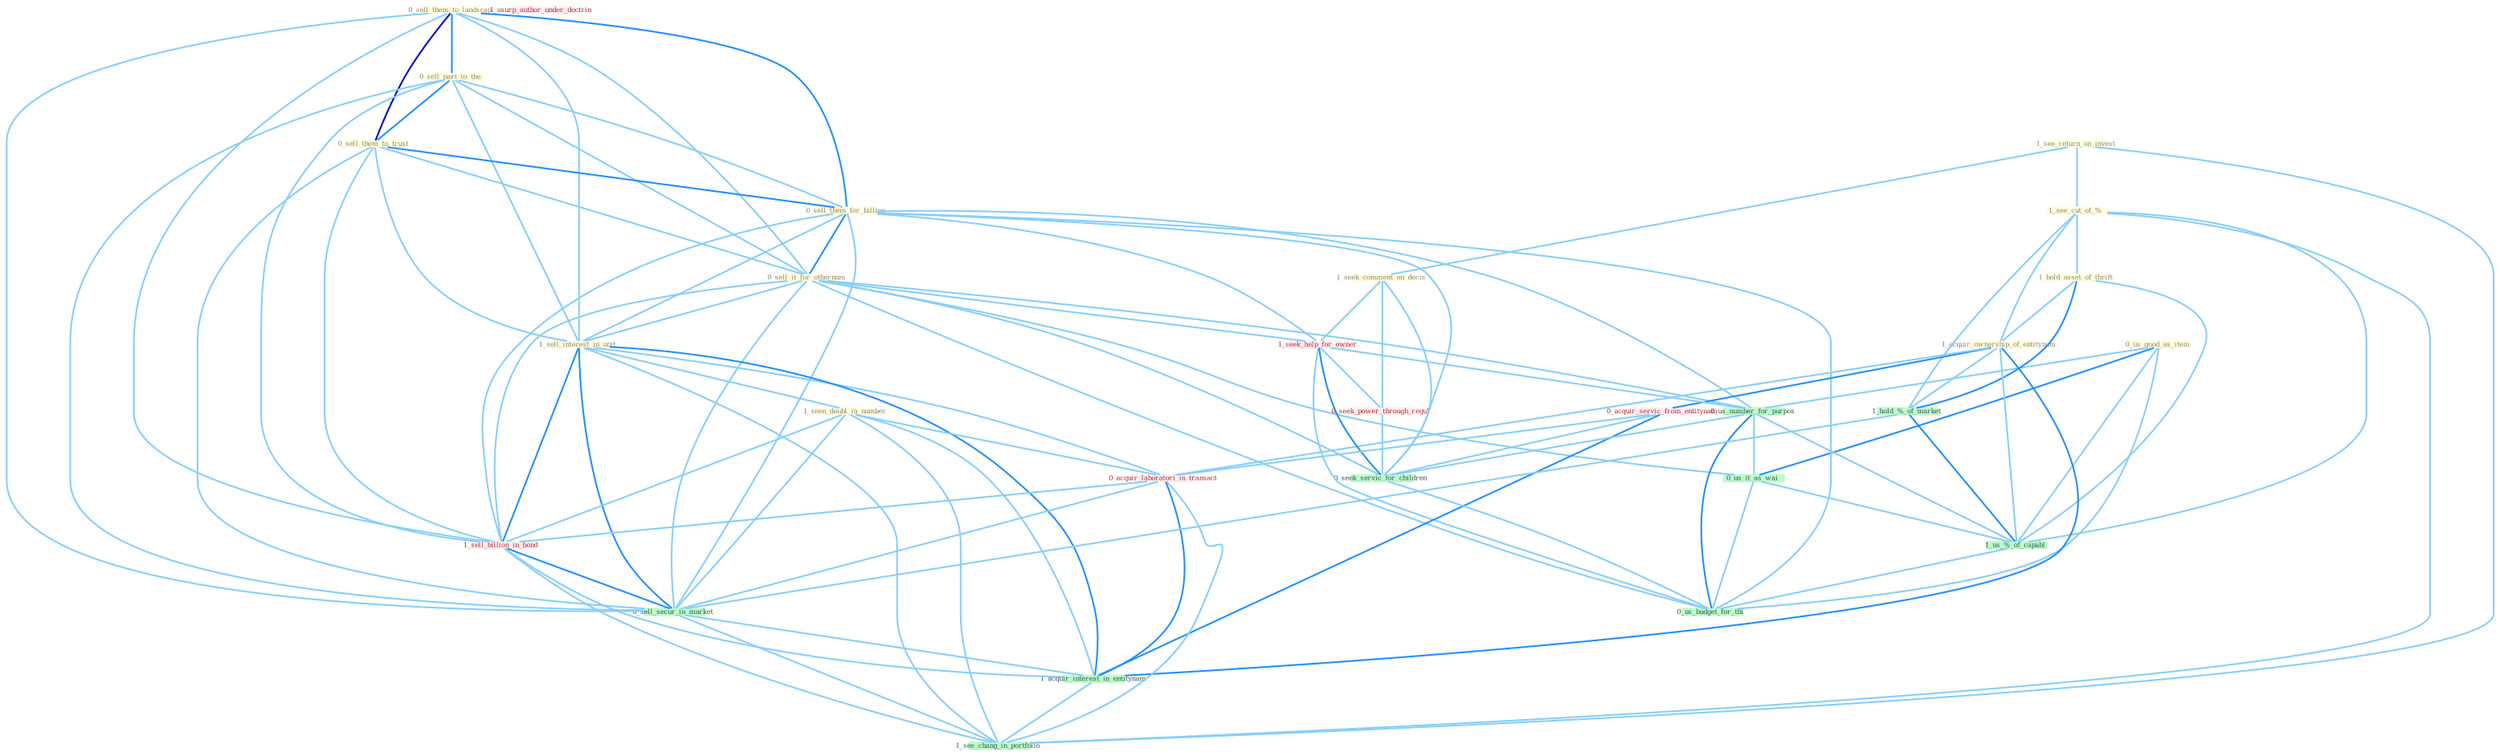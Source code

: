 Graph G{ 
    node
    [shape=polygon,style=filled,width=.5,height=.06,color="#BDFCC9",fixedsize=true,fontsize=4,
    fontcolor="#2f4f4f"];
    {node
    [color="#ffffe0", fontcolor="#8b7d6b"] "0_us_good_as_item " "0_sell_them_to_landscap " "0_sell_part_to_the " "0_sell_them_to_trust " "0_sell_them_for_billion " "0_sell_it_for_othernum " "1_see_return_on_invest " "1_sell_interest_in_unit " "1_seek_comment_on_decis " "1_see_cut_of_% " "1_hold_asset_of_thrift " "1_seen_doubl_in_number " "1_acquir_ownership_of_entitynam "}
{node [color="#fff0f5", fontcolor="#b22222"] "1_seek_help_for_owner " "0_acquir_servic_from_entitynam " "0_seek_power_through_regul " "0_acquir_laboratori_in_transact " "1_sell_billion_in_bond " "1_usurp_author_under_doctrin "}
edge [color="#B0E2FF"];

	"0_us_good_as_item " -- "0_us_number_for_purpos " [w="1", color="#87cefa" ];
	"0_us_good_as_item " -- "0_us_it_as_wai " [w="2", color="#1e90ff" , len=0.8];
	"0_us_good_as_item " -- "1_us_%_of_capabl " [w="1", color="#87cefa" ];
	"0_us_good_as_item " -- "0_us_budget_for_thi " [w="1", color="#87cefa" ];
	"0_sell_them_to_landscap " -- "0_sell_part_to_the " [w="2", color="#1e90ff" , len=0.8];
	"0_sell_them_to_landscap " -- "0_sell_them_to_trust " [w="3", color="#0000cd" , len=0.6];
	"0_sell_them_to_landscap " -- "0_sell_them_for_billion " [w="2", color="#1e90ff" , len=0.8];
	"0_sell_them_to_landscap " -- "0_sell_it_for_othernum " [w="1", color="#87cefa" ];
	"0_sell_them_to_landscap " -- "1_sell_interest_in_unit " [w="1", color="#87cefa" ];
	"0_sell_them_to_landscap " -- "1_sell_billion_in_bond " [w="1", color="#87cefa" ];
	"0_sell_them_to_landscap " -- "0_sell_secur_in_market " [w="1", color="#87cefa" ];
	"0_sell_part_to_the " -- "0_sell_them_to_trust " [w="2", color="#1e90ff" , len=0.8];
	"0_sell_part_to_the " -- "0_sell_them_for_billion " [w="1", color="#87cefa" ];
	"0_sell_part_to_the " -- "0_sell_it_for_othernum " [w="1", color="#87cefa" ];
	"0_sell_part_to_the " -- "1_sell_interest_in_unit " [w="1", color="#87cefa" ];
	"0_sell_part_to_the " -- "1_sell_billion_in_bond " [w="1", color="#87cefa" ];
	"0_sell_part_to_the " -- "0_sell_secur_in_market " [w="1", color="#87cefa" ];
	"0_sell_them_to_trust " -- "0_sell_them_for_billion " [w="2", color="#1e90ff" , len=0.8];
	"0_sell_them_to_trust " -- "0_sell_it_for_othernum " [w="1", color="#87cefa" ];
	"0_sell_them_to_trust " -- "1_sell_interest_in_unit " [w="1", color="#87cefa" ];
	"0_sell_them_to_trust " -- "1_sell_billion_in_bond " [w="1", color="#87cefa" ];
	"0_sell_them_to_trust " -- "0_sell_secur_in_market " [w="1", color="#87cefa" ];
	"0_sell_them_for_billion " -- "0_sell_it_for_othernum " [w="2", color="#1e90ff" , len=0.8];
	"0_sell_them_for_billion " -- "1_sell_interest_in_unit " [w="1", color="#87cefa" ];
	"0_sell_them_for_billion " -- "1_seek_help_for_owner " [w="1", color="#87cefa" ];
	"0_sell_them_for_billion " -- "0_us_number_for_purpos " [w="1", color="#87cefa" ];
	"0_sell_them_for_billion " -- "1_sell_billion_in_bond " [w="1", color="#87cefa" ];
	"0_sell_them_for_billion " -- "0_sell_secur_in_market " [w="1", color="#87cefa" ];
	"0_sell_them_for_billion " -- "0_seek_servic_for_children " [w="1", color="#87cefa" ];
	"0_sell_them_for_billion " -- "0_us_budget_for_thi " [w="1", color="#87cefa" ];
	"0_sell_it_for_othernum " -- "1_sell_interest_in_unit " [w="1", color="#87cefa" ];
	"0_sell_it_for_othernum " -- "1_seek_help_for_owner " [w="1", color="#87cefa" ];
	"0_sell_it_for_othernum " -- "0_us_number_for_purpos " [w="1", color="#87cefa" ];
	"0_sell_it_for_othernum " -- "1_sell_billion_in_bond " [w="1", color="#87cefa" ];
	"0_sell_it_for_othernum " -- "0_us_it_as_wai " [w="1", color="#87cefa" ];
	"0_sell_it_for_othernum " -- "0_sell_secur_in_market " [w="1", color="#87cefa" ];
	"0_sell_it_for_othernum " -- "0_seek_servic_for_children " [w="1", color="#87cefa" ];
	"0_sell_it_for_othernum " -- "0_us_budget_for_thi " [w="1", color="#87cefa" ];
	"1_see_return_on_invest " -- "1_seek_comment_on_decis " [w="1", color="#87cefa" ];
	"1_see_return_on_invest " -- "1_see_cut_of_% " [w="1", color="#87cefa" ];
	"1_see_return_on_invest " -- "1_see_chang_in_portfolio " [w="1", color="#87cefa" ];
	"1_sell_interest_in_unit " -- "1_seen_doubl_in_number " [w="1", color="#87cefa" ];
	"1_sell_interest_in_unit " -- "0_acquir_laboratori_in_transact " [w="1", color="#87cefa" ];
	"1_sell_interest_in_unit " -- "1_sell_billion_in_bond " [w="2", color="#1e90ff" , len=0.8];
	"1_sell_interest_in_unit " -- "0_sell_secur_in_market " [w="2", color="#1e90ff" , len=0.8];
	"1_sell_interest_in_unit " -- "1_acquir_interest_in_entitynam " [w="2", color="#1e90ff" , len=0.8];
	"1_sell_interest_in_unit " -- "1_see_chang_in_portfolio " [w="1", color="#87cefa" ];
	"1_seek_comment_on_decis " -- "1_seek_help_for_owner " [w="1", color="#87cefa" ];
	"1_seek_comment_on_decis " -- "0_seek_power_through_regul " [w="1", color="#87cefa" ];
	"1_seek_comment_on_decis " -- "0_seek_servic_for_children " [w="1", color="#87cefa" ];
	"1_see_cut_of_% " -- "1_hold_asset_of_thrift " [w="1", color="#87cefa" ];
	"1_see_cut_of_% " -- "1_acquir_ownership_of_entitynam " [w="1", color="#87cefa" ];
	"1_see_cut_of_% " -- "1_hold_%_of_market " [w="1", color="#87cefa" ];
	"1_see_cut_of_% " -- "1_us_%_of_capabl " [w="1", color="#87cefa" ];
	"1_see_cut_of_% " -- "1_see_chang_in_portfolio " [w="1", color="#87cefa" ];
	"1_hold_asset_of_thrift " -- "1_acquir_ownership_of_entitynam " [w="1", color="#87cefa" ];
	"1_hold_asset_of_thrift " -- "1_hold_%_of_market " [w="2", color="#1e90ff" , len=0.8];
	"1_hold_asset_of_thrift " -- "1_us_%_of_capabl " [w="1", color="#87cefa" ];
	"1_seen_doubl_in_number " -- "0_acquir_laboratori_in_transact " [w="1", color="#87cefa" ];
	"1_seen_doubl_in_number " -- "1_sell_billion_in_bond " [w="1", color="#87cefa" ];
	"1_seen_doubl_in_number " -- "0_sell_secur_in_market " [w="1", color="#87cefa" ];
	"1_seen_doubl_in_number " -- "1_acquir_interest_in_entitynam " [w="1", color="#87cefa" ];
	"1_seen_doubl_in_number " -- "1_see_chang_in_portfolio " [w="1", color="#87cefa" ];
	"1_acquir_ownership_of_entitynam " -- "0_acquir_servic_from_entitynam " [w="2", color="#1e90ff" , len=0.8];
	"1_acquir_ownership_of_entitynam " -- "1_hold_%_of_market " [w="1", color="#87cefa" ];
	"1_acquir_ownership_of_entitynam " -- "0_acquir_laboratori_in_transact " [w="1", color="#87cefa" ];
	"1_acquir_ownership_of_entitynam " -- "1_us_%_of_capabl " [w="1", color="#87cefa" ];
	"1_acquir_ownership_of_entitynam " -- "1_acquir_interest_in_entitynam " [w="2", color="#1e90ff" , len=0.8];
	"1_seek_help_for_owner " -- "0_seek_power_through_regul " [w="1", color="#87cefa" ];
	"1_seek_help_for_owner " -- "0_us_number_for_purpos " [w="1", color="#87cefa" ];
	"1_seek_help_for_owner " -- "0_seek_servic_for_children " [w="2", color="#1e90ff" , len=0.8];
	"1_seek_help_for_owner " -- "0_us_budget_for_thi " [w="1", color="#87cefa" ];
	"0_acquir_servic_from_entitynam " -- "0_acquir_laboratori_in_transact " [w="1", color="#87cefa" ];
	"0_acquir_servic_from_entitynam " -- "1_acquir_interest_in_entitynam " [w="2", color="#1e90ff" , len=0.8];
	"0_acquir_servic_from_entitynam " -- "0_seek_servic_for_children " [w="1", color="#87cefa" ];
	"1_hold_%_of_market " -- "1_us_%_of_capabl " [w="2", color="#1e90ff" , len=0.8];
	"1_hold_%_of_market " -- "0_sell_secur_in_market " [w="1", color="#87cefa" ];
	"0_seek_power_through_regul " -- "0_seek_servic_for_children " [w="1", color="#87cefa" ];
	"0_us_number_for_purpos " -- "0_us_it_as_wai " [w="1", color="#87cefa" ];
	"0_us_number_for_purpos " -- "1_us_%_of_capabl " [w="1", color="#87cefa" ];
	"0_us_number_for_purpos " -- "0_seek_servic_for_children " [w="1", color="#87cefa" ];
	"0_us_number_for_purpos " -- "0_us_budget_for_thi " [w="2", color="#1e90ff" , len=0.8];
	"0_acquir_laboratori_in_transact " -- "1_sell_billion_in_bond " [w="1", color="#87cefa" ];
	"0_acquir_laboratori_in_transact " -- "0_sell_secur_in_market " [w="1", color="#87cefa" ];
	"0_acquir_laboratori_in_transact " -- "1_acquir_interest_in_entitynam " [w="2", color="#1e90ff" , len=0.8];
	"0_acquir_laboratori_in_transact " -- "1_see_chang_in_portfolio " [w="1", color="#87cefa" ];
	"1_sell_billion_in_bond " -- "0_sell_secur_in_market " [w="2", color="#1e90ff" , len=0.8];
	"1_sell_billion_in_bond " -- "1_acquir_interest_in_entitynam " [w="1", color="#87cefa" ];
	"1_sell_billion_in_bond " -- "1_see_chang_in_portfolio " [w="1", color="#87cefa" ];
	"0_us_it_as_wai " -- "1_us_%_of_capabl " [w="1", color="#87cefa" ];
	"0_us_it_as_wai " -- "0_us_budget_for_thi " [w="1", color="#87cefa" ];
	"1_us_%_of_capabl " -- "0_us_budget_for_thi " [w="1", color="#87cefa" ];
	"0_sell_secur_in_market " -- "1_acquir_interest_in_entitynam " [w="1", color="#87cefa" ];
	"0_sell_secur_in_market " -- "1_see_chang_in_portfolio " [w="1", color="#87cefa" ];
	"1_acquir_interest_in_entitynam " -- "1_see_chang_in_portfolio " [w="1", color="#87cefa" ];
	"0_seek_servic_for_children " -- "0_us_budget_for_thi " [w="1", color="#87cefa" ];
}